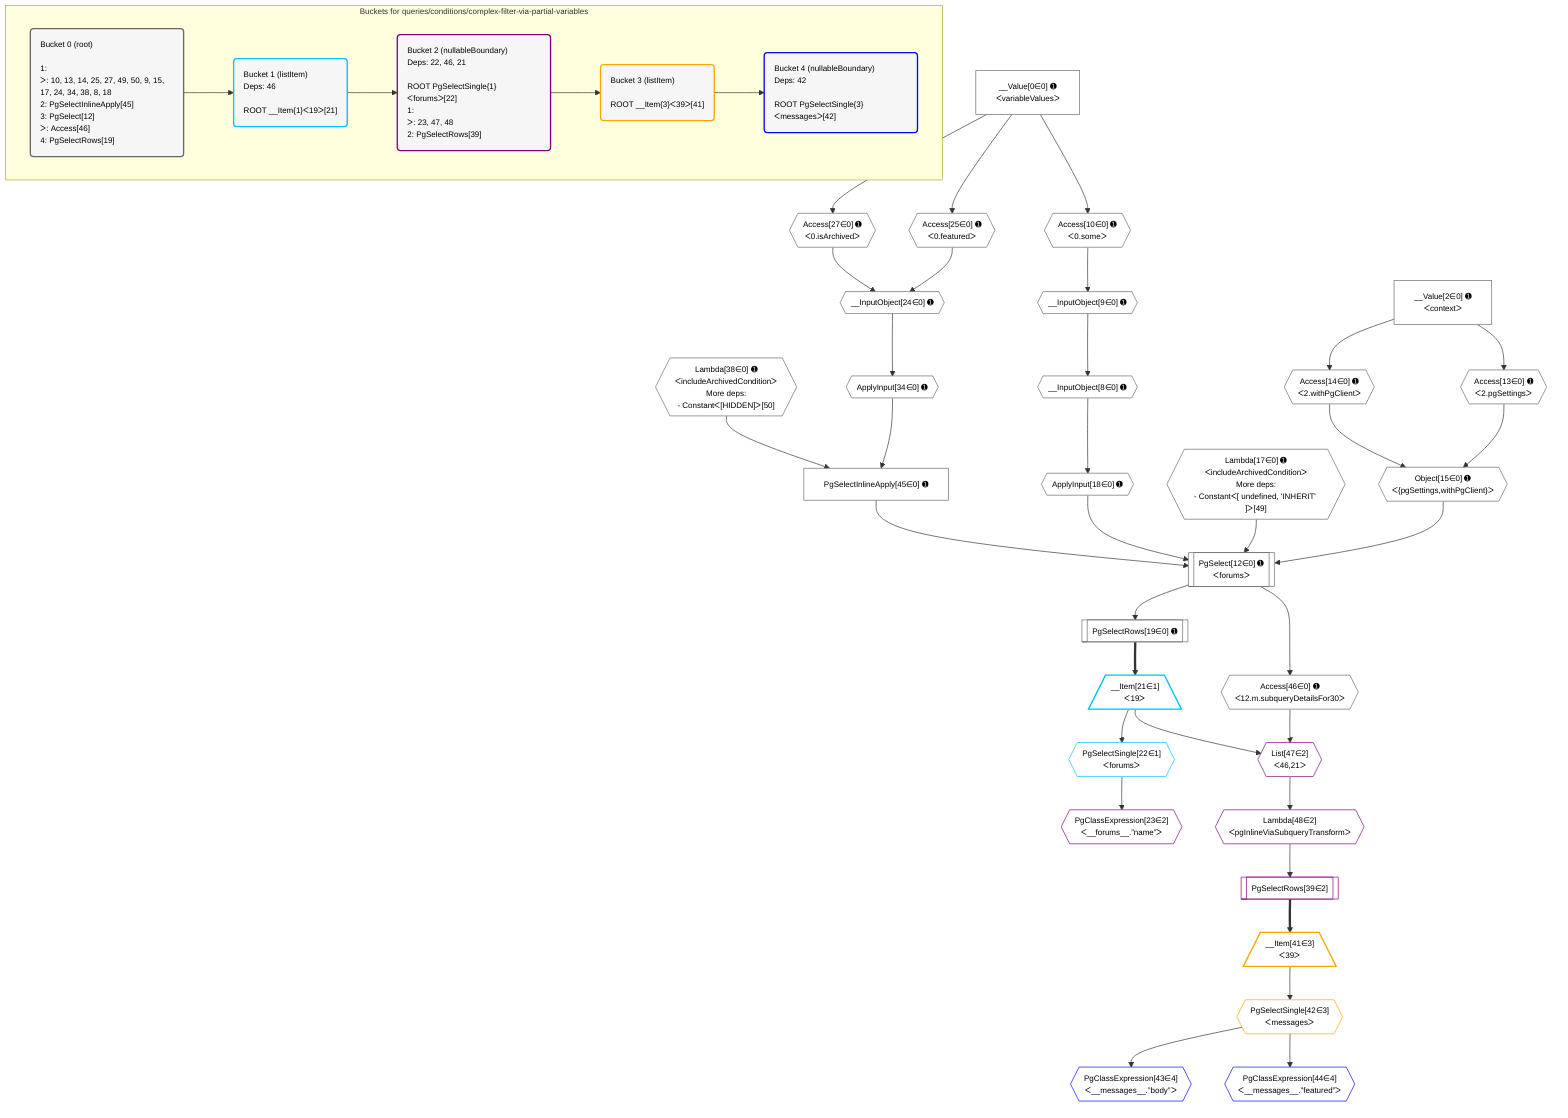 %%{init: {'themeVariables': { 'fontSize': '12px'}}}%%
graph TD
    classDef path fill:#eee,stroke:#000,color:#000
    classDef plan fill:#fff,stroke-width:1px,color:#000
    classDef itemplan fill:#fff,stroke-width:2px,color:#000
    classDef unbatchedplan fill:#dff,stroke-width:1px,color:#000
    classDef sideeffectplan fill:#fcc,stroke-width:2px,color:#000
    classDef bucket fill:#f6f6f6,color:#000,stroke-width:2px,text-align:left

    subgraph "Buckets for queries/conditions/complex-filter-via-partial-variables"
    Bucket0("Bucket 0 (root)<br /><br />1: <br />ᐳ: 10, 13, 14, 25, 27, 49, 50, 9, 15, 17, 24, 34, 38, 8, 18<br />2: PgSelectInlineApply[45]<br />3: PgSelect[12]<br />ᐳ: Access[46]<br />4: PgSelectRows[19]"):::bucket
    Bucket1("Bucket 1 (listItem)<br />Deps: 46<br /><br />ROOT __Item{1}ᐸ19ᐳ[21]"):::bucket
    Bucket2("Bucket 2 (nullableBoundary)<br />Deps: 22, 46, 21<br /><br />ROOT PgSelectSingle{1}ᐸforumsᐳ[22]<br />1: <br />ᐳ: 23, 47, 48<br />2: PgSelectRows[39]"):::bucket
    Bucket3("Bucket 3 (listItem)<br /><br />ROOT __Item{3}ᐸ39ᐳ[41]"):::bucket
    Bucket4("Bucket 4 (nullableBoundary)<br />Deps: 42<br /><br />ROOT PgSelectSingle{3}ᐸmessagesᐳ[42]"):::bucket
    end
    Bucket0 --> Bucket1
    Bucket1 --> Bucket2
    Bucket2 --> Bucket3
    Bucket3 --> Bucket4

    %% plan dependencies
    PgSelect12[["PgSelect[12∈0] ➊<br />ᐸforumsᐳ"]]:::plan
    Object15{{"Object[15∈0] ➊<br />ᐸ{pgSettings,withPgClient}ᐳ"}}:::plan
    Lambda17{{"Lambda[17∈0] ➊<br />ᐸincludeArchivedConditionᐳ<br />More deps:<br />- Constantᐸ[ undefined, 'INHERIT' ]ᐳ[49]"}}:::plan
    ApplyInput18{{"ApplyInput[18∈0] ➊"}}:::plan
    PgSelectInlineApply45["PgSelectInlineApply[45∈0] ➊"]:::plan
    Object15 & Lambda17 & ApplyInput18 & PgSelectInlineApply45 --> PgSelect12
    Access13{{"Access[13∈0] ➊<br />ᐸ2.pgSettingsᐳ"}}:::plan
    Access14{{"Access[14∈0] ➊<br />ᐸ2.withPgClientᐳ"}}:::plan
    Access13 & Access14 --> Object15
    __InputObject24{{"__InputObject[24∈0] ➊"}}:::plan
    Access25{{"Access[25∈0] ➊<br />ᐸ0.featuredᐳ"}}:::plan
    Access27{{"Access[27∈0] ➊<br />ᐸ0.isArchivedᐳ"}}:::plan
    Access25 & Access27 --> __InputObject24
    ApplyInput34{{"ApplyInput[34∈0] ➊"}}:::plan
    Lambda38{{"Lambda[38∈0] ➊<br />ᐸincludeArchivedConditionᐳ<br />More deps:<br />- Constantᐸ[HIDDEN]ᐳ[50]"}}:::plan
    ApplyInput34 & Lambda38 --> PgSelectInlineApply45
    __InputObject8{{"__InputObject[8∈0] ➊"}}:::plan
    __InputObject9{{"__InputObject[9∈0] ➊"}}:::plan
    __InputObject9 --> __InputObject8
    Access10{{"Access[10∈0] ➊<br />ᐸ0.someᐳ"}}:::plan
    Access10 --> __InputObject9
    __Value0["__Value[0∈0] ➊<br />ᐸvariableValuesᐳ"]:::plan
    __Value0 --> Access10
    __Value2["__Value[2∈0] ➊<br />ᐸcontextᐳ"]:::plan
    __Value2 --> Access13
    __Value2 --> Access14
    __InputObject8 --> ApplyInput18
    PgSelectRows19[["PgSelectRows[19∈0] ➊"]]:::plan
    PgSelect12 --> PgSelectRows19
    __Value0 --> Access25
    __Value0 --> Access27
    __InputObject24 --> ApplyInput34
    Access46{{"Access[46∈0] ➊<br />ᐸ12.m.subqueryDetailsFor30ᐳ"}}:::plan
    PgSelect12 --> Access46
    __Item21[/"__Item[21∈1]<br />ᐸ19ᐳ"\]:::itemplan
    PgSelectRows19 ==> __Item21
    PgSelectSingle22{{"PgSelectSingle[22∈1]<br />ᐸforumsᐳ"}}:::plan
    __Item21 --> PgSelectSingle22
    List47{{"List[47∈2]<br />ᐸ46,21ᐳ"}}:::plan
    Access46 & __Item21 --> List47
    PgClassExpression23{{"PgClassExpression[23∈2]<br />ᐸ__forums__.”name”ᐳ"}}:::plan
    PgSelectSingle22 --> PgClassExpression23
    PgSelectRows39[["PgSelectRows[39∈2]"]]:::plan
    Lambda48{{"Lambda[48∈2]<br />ᐸpgInlineViaSubqueryTransformᐳ"}}:::plan
    Lambda48 --> PgSelectRows39
    List47 --> Lambda48
    __Item41[/"__Item[41∈3]<br />ᐸ39ᐳ"\]:::itemplan
    PgSelectRows39 ==> __Item41
    PgSelectSingle42{{"PgSelectSingle[42∈3]<br />ᐸmessagesᐳ"}}:::plan
    __Item41 --> PgSelectSingle42
    PgClassExpression43{{"PgClassExpression[43∈4]<br />ᐸ__messages__.”body”ᐳ"}}:::plan
    PgSelectSingle42 --> PgClassExpression43
    PgClassExpression44{{"PgClassExpression[44∈4]<br />ᐸ__messages__.”featured”ᐳ"}}:::plan
    PgSelectSingle42 --> PgClassExpression44

    %% define steps
    classDef bucket0 stroke:#696969
    class Bucket0,__Value0,__Value2,__InputObject8,__InputObject9,Access10,PgSelect12,Access13,Access14,Object15,Lambda17,ApplyInput18,PgSelectRows19,__InputObject24,Access25,Access27,ApplyInput34,Lambda38,PgSelectInlineApply45,Access46 bucket0
    classDef bucket1 stroke:#00bfff
    class Bucket1,__Item21,PgSelectSingle22 bucket1
    classDef bucket2 stroke:#7f007f
    class Bucket2,PgClassExpression23,PgSelectRows39,List47,Lambda48 bucket2
    classDef bucket3 stroke:#ffa500
    class Bucket3,__Item41,PgSelectSingle42 bucket3
    classDef bucket4 stroke:#0000ff
    class Bucket4,PgClassExpression43,PgClassExpression44 bucket4